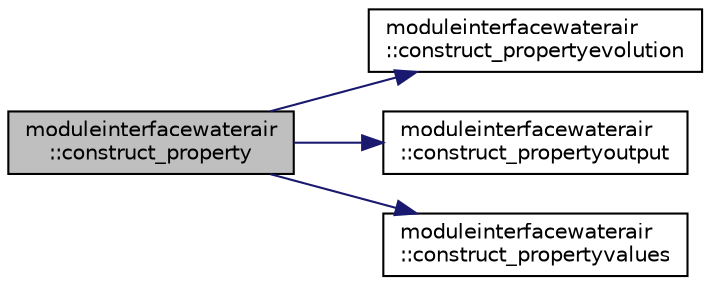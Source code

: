 digraph "moduleinterfacewaterair::construct_property"
{
 // LATEX_PDF_SIZE
  edge [fontname="Helvetica",fontsize="10",labelfontname="Helvetica",labelfontsize="10"];
  node [fontname="Helvetica",fontsize="10",shape=record];
  rankdir="LR";
  Node1 [label="moduleinterfacewaterair\l::construct_property",height=0.2,width=0.4,color="black", fillcolor="grey75", style="filled", fontcolor="black",tooltip=" "];
  Node1 -> Node2 [color="midnightblue",fontsize="10",style="solid",fontname="Helvetica"];
  Node2 [label="moduleinterfacewaterair\l::construct_propertyevolution",height=0.2,width=0.4,color="black", fillcolor="white", style="filled",URL="$namespacemoduleinterfacewaterair.html#a49127aa503109a2b4f86aee6e0d4d665",tooltip=" "];
  Node1 -> Node3 [color="midnightblue",fontsize="10",style="solid",fontname="Helvetica"];
  Node3 [label="moduleinterfacewaterair\l::construct_propertyoutput",height=0.2,width=0.4,color="black", fillcolor="white", style="filled",URL="$namespacemoduleinterfacewaterair.html#aa99a2e7fefb8e45ed29092e8c068982a",tooltip=" "];
  Node1 -> Node4 [color="midnightblue",fontsize="10",style="solid",fontname="Helvetica"];
  Node4 [label="moduleinterfacewaterair\l::construct_propertyvalues",height=0.2,width=0.4,color="black", fillcolor="white", style="filled",URL="$namespacemoduleinterfacewaterair.html#ab978efce2a9105b81e6223878df6e3ae",tooltip=" "];
}
